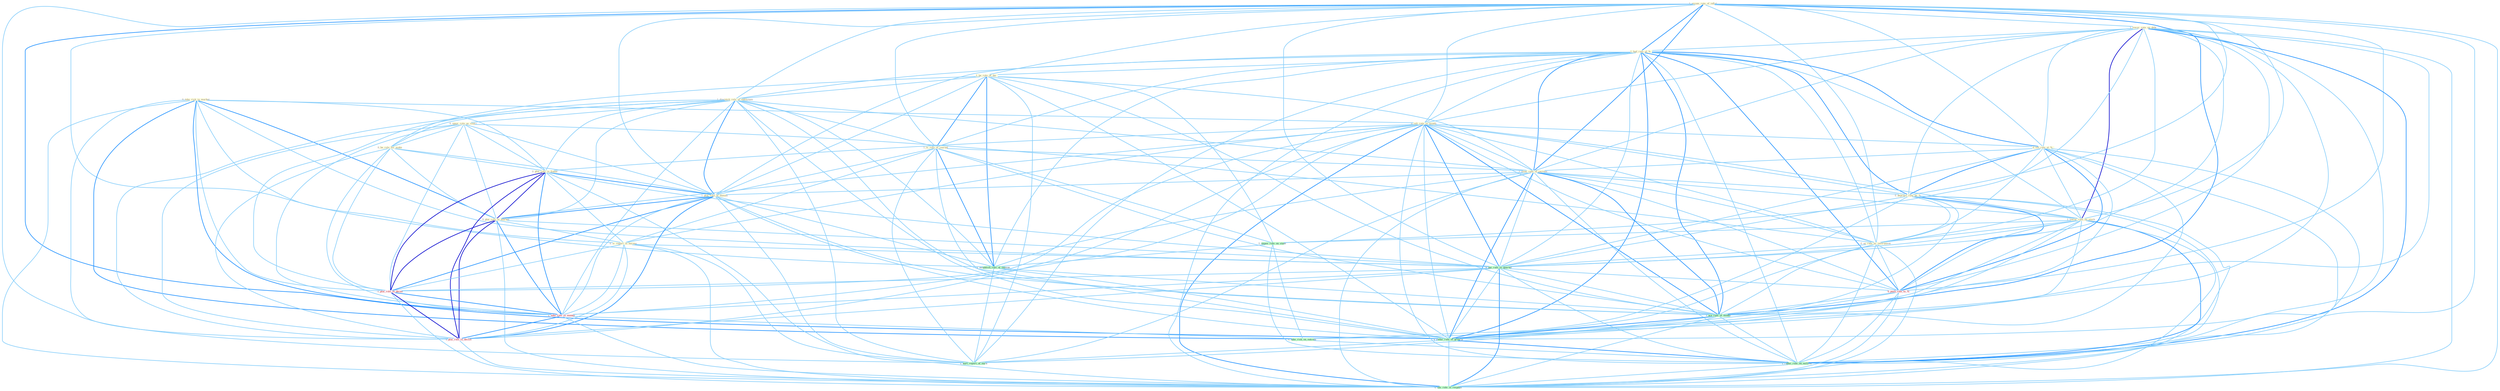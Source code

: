Graph G{ 
    node
    [shape=polygon,style=filled,width=.5,height=.06,color="#BDFCC9",fixedsize=true,fontsize=4,
    fontcolor="#2f4f4f"];
    {node
    [color="#ffffe0", fontcolor="#8b7d6b"] "1_assum_rate_of_inflat " "0_take_risk_in_market " "1_lower_rate_on_debt " "1_had_rate_of_% " "1_be_rule_of_dai " "1_diminish_role_of_entitynam " "0_ignor_role_as_sourc " "0_be_role_for_make " "0_jolt_rate_in_month " "0_plai_role_in_financ " "1_is_rule_of_journal " "0_set_rate_at_% " "1_slow_rate_of_increas " "1_plai_role_of_dummi " "0_plai_role_in_market " "0_depress_rate_by_% " "1_lower_rate_on_stock " "0_us_rate_as_instrument " "0_is_report_in_bureau "}
{node [color="#fff0f5", fontcolor="#b22222"] "0_push_rate_to_% " "1_plai_role_in_decad " "1_take_role_in_manag " "1_plai_role_in_declin "}
edge [color="#B0E2FF"];

	"1_assum_rate_of_inflat " -- "1_lower_rate_on_debt " [w="1", color="#87cefa" ];
	"1_assum_rate_of_inflat " -- "1_had_rate_of_% " [w="2", color="#1e90ff" , len=0.8];
	"1_assum_rate_of_inflat " -- "1_be_rule_of_dai " [w="1", color="#87cefa" ];
	"1_assum_rate_of_inflat " -- "1_diminish_role_of_entitynam " [w="1", color="#87cefa" ];
	"1_assum_rate_of_inflat " -- "0_jolt_rate_in_month " [w="1", color="#87cefa" ];
	"1_assum_rate_of_inflat " -- "1_is_rule_of_journal " [w="1", color="#87cefa" ];
	"1_assum_rate_of_inflat " -- "0_set_rate_at_% " [w="1", color="#87cefa" ];
	"1_assum_rate_of_inflat " -- "1_slow_rate_of_increas " [w="2", color="#1e90ff" , len=0.8];
	"1_assum_rate_of_inflat " -- "1_plai_role_of_dummi " [w="1", color="#87cefa" ];
	"1_assum_rate_of_inflat " -- "0_depress_rate_by_% " [w="1", color="#87cefa" ];
	"1_assum_rate_of_inflat " -- "1_lower_rate_on_stock " [w="1", color="#87cefa" ];
	"1_assum_rate_of_inflat " -- "0_us_rate_as_instrument " [w="1", color="#87cefa" ];
	"1_assum_rate_of_inflat " -- "0_pai_rate_in_quarter " [w="1", color="#87cefa" ];
	"1_assum_rate_of_inflat " -- "0_push_rate_to_% " [w="1", color="#87cefa" ];
	"1_assum_rate_of_inflat " -- "1_establish_rule_of_immun " [w="1", color="#87cefa" ];
	"1_assum_rate_of_inflat " -- "1_wa_rate_of_month " [w="2", color="#1e90ff" , len=0.8];
	"1_assum_rate_of_inflat " -- "1_reduc_rate_of_growth " [w="2", color="#1e90ff" , len=0.8];
	"1_assum_rate_of_inflat " -- "1_reduc_rate_on_million " [w="1", color="#87cefa" ];
	"1_assum_rate_of_inflat " -- "1_hurt_report_of_earn " [w="1", color="#87cefa" ];
	"1_assum_rate_of_inflat " -- "0_eas_rate_in_respons " [w="1", color="#87cefa" ];
	"0_take_risk_in_market " -- "0_jolt_rate_in_month " [w="1", color="#87cefa" ];
	"0_take_risk_in_market " -- "0_plai_role_in_financ " [w="1", color="#87cefa" ];
	"0_take_risk_in_market " -- "0_plai_role_in_market " [w="2", color="#1e90ff" , len=0.8];
	"0_take_risk_in_market " -- "0_is_report_in_bureau " [w="1", color="#87cefa" ];
	"0_take_risk_in_market " -- "0_pai_rate_in_quarter " [w="1", color="#87cefa" ];
	"0_take_risk_in_market " -- "1_plai_role_in_decad " [w="1", color="#87cefa" ];
	"0_take_risk_in_market " -- "1_take_role_in_manag " [w="2", color="#1e90ff" , len=0.8];
	"0_take_risk_in_market " -- "1_take_risk_on_outcom " [w="2", color="#1e90ff" , len=0.8];
	"0_take_risk_in_market " -- "1_plai_role_in_declin " [w="1", color="#87cefa" ];
	"0_take_risk_in_market " -- "0_eas_rate_in_respons " [w="1", color="#87cefa" ];
	"1_lower_rate_on_debt " -- "1_had_rate_of_% " [w="1", color="#87cefa" ];
	"1_lower_rate_on_debt " -- "0_jolt_rate_in_month " [w="1", color="#87cefa" ];
	"1_lower_rate_on_debt " -- "0_set_rate_at_% " [w="1", color="#87cefa" ];
	"1_lower_rate_on_debt " -- "1_slow_rate_of_increas " [w="1", color="#87cefa" ];
	"1_lower_rate_on_debt " -- "0_depress_rate_by_% " [w="1", color="#87cefa" ];
	"1_lower_rate_on_debt " -- "1_lower_rate_on_stock " [w="3", color="#0000cd" , len=0.6];
	"1_lower_rate_on_debt " -- "0_us_rate_as_instrument " [w="1", color="#87cefa" ];
	"1_lower_rate_on_debt " -- "1_impos_rule_on_state " [w="1", color="#87cefa" ];
	"1_lower_rate_on_debt " -- "0_pai_rate_in_quarter " [w="1", color="#87cefa" ];
	"1_lower_rate_on_debt " -- "0_push_rate_to_% " [w="1", color="#87cefa" ];
	"1_lower_rate_on_debt " -- "1_take_risk_on_outcom " [w="1", color="#87cefa" ];
	"1_lower_rate_on_debt " -- "1_wa_rate_of_month " [w="1", color="#87cefa" ];
	"1_lower_rate_on_debt " -- "1_reduc_rate_of_growth " [w="1", color="#87cefa" ];
	"1_lower_rate_on_debt " -- "1_reduc_rate_on_million " [w="2", color="#1e90ff" , len=0.8];
	"1_lower_rate_on_debt " -- "0_eas_rate_in_respons " [w="1", color="#87cefa" ];
	"1_had_rate_of_% " -- "1_be_rule_of_dai " [w="1", color="#87cefa" ];
	"1_had_rate_of_% " -- "1_diminish_role_of_entitynam " [w="1", color="#87cefa" ];
	"1_had_rate_of_% " -- "0_jolt_rate_in_month " [w="1", color="#87cefa" ];
	"1_had_rate_of_% " -- "1_is_rule_of_journal " [w="1", color="#87cefa" ];
	"1_had_rate_of_% " -- "0_set_rate_at_% " [w="2", color="#1e90ff" , len=0.8];
	"1_had_rate_of_% " -- "1_slow_rate_of_increas " [w="2", color="#1e90ff" , len=0.8];
	"1_had_rate_of_% " -- "1_plai_role_of_dummi " [w="1", color="#87cefa" ];
	"1_had_rate_of_% " -- "0_depress_rate_by_% " [w="2", color="#1e90ff" , len=0.8];
	"1_had_rate_of_% " -- "1_lower_rate_on_stock " [w="1", color="#87cefa" ];
	"1_had_rate_of_% " -- "0_us_rate_as_instrument " [w="1", color="#87cefa" ];
	"1_had_rate_of_% " -- "0_pai_rate_in_quarter " [w="1", color="#87cefa" ];
	"1_had_rate_of_% " -- "0_push_rate_to_% " [w="2", color="#1e90ff" , len=0.8];
	"1_had_rate_of_% " -- "1_establish_rule_of_immun " [w="1", color="#87cefa" ];
	"1_had_rate_of_% " -- "1_wa_rate_of_month " [w="2", color="#1e90ff" , len=0.8];
	"1_had_rate_of_% " -- "1_reduc_rate_of_growth " [w="2", color="#1e90ff" , len=0.8];
	"1_had_rate_of_% " -- "1_reduc_rate_on_million " [w="1", color="#87cefa" ];
	"1_had_rate_of_% " -- "1_hurt_report_of_earn " [w="1", color="#87cefa" ];
	"1_had_rate_of_% " -- "0_eas_rate_in_respons " [w="1", color="#87cefa" ];
	"1_be_rule_of_dai " -- "1_diminish_role_of_entitynam " [w="1", color="#87cefa" ];
	"1_be_rule_of_dai " -- "0_be_role_for_make " [w="1", color="#87cefa" ];
	"1_be_rule_of_dai " -- "1_is_rule_of_journal " [w="2", color="#1e90ff" , len=0.8];
	"1_be_rule_of_dai " -- "1_slow_rate_of_increas " [w="1", color="#87cefa" ];
	"1_be_rule_of_dai " -- "1_plai_role_of_dummi " [w="1", color="#87cefa" ];
	"1_be_rule_of_dai " -- "1_impos_rule_on_state " [w="1", color="#87cefa" ];
	"1_be_rule_of_dai " -- "1_establish_rule_of_immun " [w="2", color="#1e90ff" , len=0.8];
	"1_be_rule_of_dai " -- "1_wa_rate_of_month " [w="1", color="#87cefa" ];
	"1_be_rule_of_dai " -- "1_reduc_rate_of_growth " [w="1", color="#87cefa" ];
	"1_be_rule_of_dai " -- "1_hurt_report_of_earn " [w="1", color="#87cefa" ];
	"1_diminish_role_of_entitynam " -- "0_ignor_role_as_sourc " [w="1", color="#87cefa" ];
	"1_diminish_role_of_entitynam " -- "0_be_role_for_make " [w="1", color="#87cefa" ];
	"1_diminish_role_of_entitynam " -- "0_plai_role_in_financ " [w="1", color="#87cefa" ];
	"1_diminish_role_of_entitynam " -- "1_is_rule_of_journal " [w="1", color="#87cefa" ];
	"1_diminish_role_of_entitynam " -- "1_slow_rate_of_increas " [w="1", color="#87cefa" ];
	"1_diminish_role_of_entitynam " -- "1_plai_role_of_dummi " [w="2", color="#1e90ff" , len=0.8];
	"1_diminish_role_of_entitynam " -- "0_plai_role_in_market " [w="1", color="#87cefa" ];
	"1_diminish_role_of_entitynam " -- "1_plai_role_in_decad " [w="1", color="#87cefa" ];
	"1_diminish_role_of_entitynam " -- "1_take_role_in_manag " [w="1", color="#87cefa" ];
	"1_diminish_role_of_entitynam " -- "1_establish_rule_of_immun " [w="1", color="#87cefa" ];
	"1_diminish_role_of_entitynam " -- "1_plai_role_in_declin " [w="1", color="#87cefa" ];
	"1_diminish_role_of_entitynam " -- "1_wa_rate_of_month " [w="1", color="#87cefa" ];
	"1_diminish_role_of_entitynam " -- "1_reduc_rate_of_growth " [w="1", color="#87cefa" ];
	"1_diminish_role_of_entitynam " -- "1_hurt_report_of_earn " [w="1", color="#87cefa" ];
	"0_ignor_role_as_sourc " -- "0_be_role_for_make " [w="1", color="#87cefa" ];
	"0_ignor_role_as_sourc " -- "0_plai_role_in_financ " [w="1", color="#87cefa" ];
	"0_ignor_role_as_sourc " -- "1_plai_role_of_dummi " [w="1", color="#87cefa" ];
	"0_ignor_role_as_sourc " -- "0_plai_role_in_market " [w="1", color="#87cefa" ];
	"0_ignor_role_as_sourc " -- "0_us_rate_as_instrument " [w="1", color="#87cefa" ];
	"0_ignor_role_as_sourc " -- "1_plai_role_in_decad " [w="1", color="#87cefa" ];
	"0_ignor_role_as_sourc " -- "1_take_role_in_manag " [w="1", color="#87cefa" ];
	"0_ignor_role_as_sourc " -- "1_plai_role_in_declin " [w="1", color="#87cefa" ];
	"0_be_role_for_make " -- "0_plai_role_in_financ " [w="1", color="#87cefa" ];
	"0_be_role_for_make " -- "1_plai_role_of_dummi " [w="1", color="#87cefa" ];
	"0_be_role_for_make " -- "0_plai_role_in_market " [w="1", color="#87cefa" ];
	"0_be_role_for_make " -- "1_plai_role_in_decad " [w="1", color="#87cefa" ];
	"0_be_role_for_make " -- "1_take_role_in_manag " [w="1", color="#87cefa" ];
	"0_be_role_for_make " -- "1_plai_role_in_declin " [w="1", color="#87cefa" ];
	"0_jolt_rate_in_month " -- "0_plai_role_in_financ " [w="1", color="#87cefa" ];
	"0_jolt_rate_in_month " -- "0_set_rate_at_% " [w="1", color="#87cefa" ];
	"0_jolt_rate_in_month " -- "1_slow_rate_of_increas " [w="1", color="#87cefa" ];
	"0_jolt_rate_in_month " -- "0_plai_role_in_market " [w="1", color="#87cefa" ];
	"0_jolt_rate_in_month " -- "0_depress_rate_by_% " [w="1", color="#87cefa" ];
	"0_jolt_rate_in_month " -- "1_lower_rate_on_stock " [w="1", color="#87cefa" ];
	"0_jolt_rate_in_month " -- "0_us_rate_as_instrument " [w="1", color="#87cefa" ];
	"0_jolt_rate_in_month " -- "0_is_report_in_bureau " [w="1", color="#87cefa" ];
	"0_jolt_rate_in_month " -- "0_pai_rate_in_quarter " [w="2", color="#1e90ff" , len=0.8];
	"0_jolt_rate_in_month " -- "0_push_rate_to_% " [w="1", color="#87cefa" ];
	"0_jolt_rate_in_month " -- "1_plai_role_in_decad " [w="1", color="#87cefa" ];
	"0_jolt_rate_in_month " -- "1_take_role_in_manag " [w="1", color="#87cefa" ];
	"0_jolt_rate_in_month " -- "1_plai_role_in_declin " [w="1", color="#87cefa" ];
	"0_jolt_rate_in_month " -- "1_wa_rate_of_month " [w="2", color="#1e90ff" , len=0.8];
	"0_jolt_rate_in_month " -- "1_reduc_rate_of_growth " [w="1", color="#87cefa" ];
	"0_jolt_rate_in_month " -- "1_reduc_rate_on_million " [w="1", color="#87cefa" ];
	"0_jolt_rate_in_month " -- "0_eas_rate_in_respons " [w="2", color="#1e90ff" , len=0.8];
	"0_plai_role_in_financ " -- "1_plai_role_of_dummi " [w="2", color="#1e90ff" , len=0.8];
	"0_plai_role_in_financ " -- "0_plai_role_in_market " [w="3", color="#0000cd" , len=0.6];
	"0_plai_role_in_financ " -- "0_is_report_in_bureau " [w="1", color="#87cefa" ];
	"0_plai_role_in_financ " -- "0_pai_rate_in_quarter " [w="1", color="#87cefa" ];
	"0_plai_role_in_financ " -- "1_plai_role_in_decad " [w="3", color="#0000cd" , len=0.6];
	"0_plai_role_in_financ " -- "1_take_role_in_manag " [w="2", color="#1e90ff" , len=0.8];
	"0_plai_role_in_financ " -- "1_plai_role_in_declin " [w="3", color="#0000cd" , len=0.6];
	"0_plai_role_in_financ " -- "0_eas_rate_in_respons " [w="1", color="#87cefa" ];
	"1_is_rule_of_journal " -- "1_slow_rate_of_increas " [w="1", color="#87cefa" ];
	"1_is_rule_of_journal " -- "1_plai_role_of_dummi " [w="1", color="#87cefa" ];
	"1_is_rule_of_journal " -- "0_is_report_in_bureau " [w="1", color="#87cefa" ];
	"1_is_rule_of_journal " -- "1_impos_rule_on_state " [w="1", color="#87cefa" ];
	"1_is_rule_of_journal " -- "1_establish_rule_of_immun " [w="2", color="#1e90ff" , len=0.8];
	"1_is_rule_of_journal " -- "1_wa_rate_of_month " [w="1", color="#87cefa" ];
	"1_is_rule_of_journal " -- "1_reduc_rate_of_growth " [w="1", color="#87cefa" ];
	"1_is_rule_of_journal " -- "1_hurt_report_of_earn " [w="1", color="#87cefa" ];
	"0_set_rate_at_% " -- "1_slow_rate_of_increas " [w="1", color="#87cefa" ];
	"0_set_rate_at_% " -- "0_depress_rate_by_% " [w="2", color="#1e90ff" , len=0.8];
	"0_set_rate_at_% " -- "1_lower_rate_on_stock " [w="1", color="#87cefa" ];
	"0_set_rate_at_% " -- "0_us_rate_as_instrument " [w="1", color="#87cefa" ];
	"0_set_rate_at_% " -- "0_pai_rate_in_quarter " [w="1", color="#87cefa" ];
	"0_set_rate_at_% " -- "0_push_rate_to_% " [w="2", color="#1e90ff" , len=0.8];
	"0_set_rate_at_% " -- "1_wa_rate_of_month " [w="1", color="#87cefa" ];
	"0_set_rate_at_% " -- "1_reduc_rate_of_growth " [w="1", color="#87cefa" ];
	"0_set_rate_at_% " -- "1_reduc_rate_on_million " [w="1", color="#87cefa" ];
	"0_set_rate_at_% " -- "0_eas_rate_in_respons " [w="1", color="#87cefa" ];
	"1_slow_rate_of_increas " -- "1_plai_role_of_dummi " [w="1", color="#87cefa" ];
	"1_slow_rate_of_increas " -- "0_depress_rate_by_% " [w="1", color="#87cefa" ];
	"1_slow_rate_of_increas " -- "1_lower_rate_on_stock " [w="1", color="#87cefa" ];
	"1_slow_rate_of_increas " -- "0_us_rate_as_instrument " [w="1", color="#87cefa" ];
	"1_slow_rate_of_increas " -- "0_pai_rate_in_quarter " [w="1", color="#87cefa" ];
	"1_slow_rate_of_increas " -- "0_push_rate_to_% " [w="1", color="#87cefa" ];
	"1_slow_rate_of_increas " -- "1_establish_rule_of_immun " [w="1", color="#87cefa" ];
	"1_slow_rate_of_increas " -- "1_wa_rate_of_month " [w="2", color="#1e90ff" , len=0.8];
	"1_slow_rate_of_increas " -- "1_reduc_rate_of_growth " [w="2", color="#1e90ff" , len=0.8];
	"1_slow_rate_of_increas " -- "1_reduc_rate_on_million " [w="1", color="#87cefa" ];
	"1_slow_rate_of_increas " -- "1_hurt_report_of_earn " [w="1", color="#87cefa" ];
	"1_slow_rate_of_increas " -- "0_eas_rate_in_respons " [w="1", color="#87cefa" ];
	"1_plai_role_of_dummi " -- "0_plai_role_in_market " [w="2", color="#1e90ff" , len=0.8];
	"1_plai_role_of_dummi " -- "1_plai_role_in_decad " [w="2", color="#1e90ff" , len=0.8];
	"1_plai_role_of_dummi " -- "1_take_role_in_manag " [w="1", color="#87cefa" ];
	"1_plai_role_of_dummi " -- "1_establish_rule_of_immun " [w="1", color="#87cefa" ];
	"1_plai_role_of_dummi " -- "1_plai_role_in_declin " [w="2", color="#1e90ff" , len=0.8];
	"1_plai_role_of_dummi " -- "1_wa_rate_of_month " [w="1", color="#87cefa" ];
	"1_plai_role_of_dummi " -- "1_reduc_rate_of_growth " [w="1", color="#87cefa" ];
	"1_plai_role_of_dummi " -- "1_hurt_report_of_earn " [w="1", color="#87cefa" ];
	"0_plai_role_in_market " -- "0_is_report_in_bureau " [w="1", color="#87cefa" ];
	"0_plai_role_in_market " -- "0_pai_rate_in_quarter " [w="1", color="#87cefa" ];
	"0_plai_role_in_market " -- "1_plai_role_in_decad " [w="3", color="#0000cd" , len=0.6];
	"0_plai_role_in_market " -- "1_take_role_in_manag " [w="2", color="#1e90ff" , len=0.8];
	"0_plai_role_in_market " -- "1_plai_role_in_declin " [w="3", color="#0000cd" , len=0.6];
	"0_plai_role_in_market " -- "0_eas_rate_in_respons " [w="1", color="#87cefa" ];
	"0_depress_rate_by_% " -- "1_lower_rate_on_stock " [w="1", color="#87cefa" ];
	"0_depress_rate_by_% " -- "0_us_rate_as_instrument " [w="1", color="#87cefa" ];
	"0_depress_rate_by_% " -- "0_pai_rate_in_quarter " [w="1", color="#87cefa" ];
	"0_depress_rate_by_% " -- "0_push_rate_to_% " [w="2", color="#1e90ff" , len=0.8];
	"0_depress_rate_by_% " -- "1_wa_rate_of_month " [w="1", color="#87cefa" ];
	"0_depress_rate_by_% " -- "1_reduc_rate_of_growth " [w="1", color="#87cefa" ];
	"0_depress_rate_by_% " -- "1_reduc_rate_on_million " [w="1", color="#87cefa" ];
	"0_depress_rate_by_% " -- "0_eas_rate_in_respons " [w="1", color="#87cefa" ];
	"1_lower_rate_on_stock " -- "0_us_rate_as_instrument " [w="1", color="#87cefa" ];
	"1_lower_rate_on_stock " -- "1_impos_rule_on_state " [w="1", color="#87cefa" ];
	"1_lower_rate_on_stock " -- "0_pai_rate_in_quarter " [w="1", color="#87cefa" ];
	"1_lower_rate_on_stock " -- "0_push_rate_to_% " [w="1", color="#87cefa" ];
	"1_lower_rate_on_stock " -- "1_take_risk_on_outcom " [w="1", color="#87cefa" ];
	"1_lower_rate_on_stock " -- "1_wa_rate_of_month " [w="1", color="#87cefa" ];
	"1_lower_rate_on_stock " -- "1_reduc_rate_of_growth " [w="1", color="#87cefa" ];
	"1_lower_rate_on_stock " -- "1_reduc_rate_on_million " [w="2", color="#1e90ff" , len=0.8];
	"1_lower_rate_on_stock " -- "0_eas_rate_in_respons " [w="1", color="#87cefa" ];
	"0_us_rate_as_instrument " -- "0_pai_rate_in_quarter " [w="1", color="#87cefa" ];
	"0_us_rate_as_instrument " -- "0_push_rate_to_% " [w="1", color="#87cefa" ];
	"0_us_rate_as_instrument " -- "1_wa_rate_of_month " [w="1", color="#87cefa" ];
	"0_us_rate_as_instrument " -- "1_reduc_rate_of_growth " [w="1", color="#87cefa" ];
	"0_us_rate_as_instrument " -- "1_reduc_rate_on_million " [w="1", color="#87cefa" ];
	"0_us_rate_as_instrument " -- "0_eas_rate_in_respons " [w="1", color="#87cefa" ];
	"0_is_report_in_bureau " -- "0_pai_rate_in_quarter " [w="1", color="#87cefa" ];
	"0_is_report_in_bureau " -- "1_plai_role_in_decad " [w="1", color="#87cefa" ];
	"0_is_report_in_bureau " -- "1_take_role_in_manag " [w="1", color="#87cefa" ];
	"0_is_report_in_bureau " -- "1_plai_role_in_declin " [w="1", color="#87cefa" ];
	"0_is_report_in_bureau " -- "1_hurt_report_of_earn " [w="1", color="#87cefa" ];
	"0_is_report_in_bureau " -- "0_eas_rate_in_respons " [w="1", color="#87cefa" ];
	"1_impos_rule_on_state " -- "1_take_risk_on_outcom " [w="1", color="#87cefa" ];
	"1_impos_rule_on_state " -- "1_establish_rule_of_immun " [w="1", color="#87cefa" ];
	"1_impos_rule_on_state " -- "1_reduc_rate_on_million " [w="1", color="#87cefa" ];
	"0_pai_rate_in_quarter " -- "0_push_rate_to_% " [w="1", color="#87cefa" ];
	"0_pai_rate_in_quarter " -- "1_plai_role_in_decad " [w="1", color="#87cefa" ];
	"0_pai_rate_in_quarter " -- "1_take_role_in_manag " [w="1", color="#87cefa" ];
	"0_pai_rate_in_quarter " -- "1_plai_role_in_declin " [w="1", color="#87cefa" ];
	"0_pai_rate_in_quarter " -- "1_wa_rate_of_month " [w="1", color="#87cefa" ];
	"0_pai_rate_in_quarter " -- "1_reduc_rate_of_growth " [w="1", color="#87cefa" ];
	"0_pai_rate_in_quarter " -- "1_reduc_rate_on_million " [w="1", color="#87cefa" ];
	"0_pai_rate_in_quarter " -- "0_eas_rate_in_respons " [w="2", color="#1e90ff" , len=0.8];
	"0_push_rate_to_% " -- "1_wa_rate_of_month " [w="1", color="#87cefa" ];
	"0_push_rate_to_% " -- "1_reduc_rate_of_growth " [w="1", color="#87cefa" ];
	"0_push_rate_to_% " -- "1_reduc_rate_on_million " [w="1", color="#87cefa" ];
	"0_push_rate_to_% " -- "0_eas_rate_in_respons " [w="1", color="#87cefa" ];
	"1_plai_role_in_decad " -- "1_take_role_in_manag " [w="2", color="#1e90ff" , len=0.8];
	"1_plai_role_in_decad " -- "1_plai_role_in_declin " [w="3", color="#0000cd" , len=0.6];
	"1_plai_role_in_decad " -- "0_eas_rate_in_respons " [w="1", color="#87cefa" ];
	"1_take_role_in_manag " -- "1_take_risk_on_outcom " [w="1", color="#87cefa" ];
	"1_take_role_in_manag " -- "1_plai_role_in_declin " [w="2", color="#1e90ff" , len=0.8];
	"1_take_role_in_manag " -- "0_eas_rate_in_respons " [w="1", color="#87cefa" ];
	"1_take_risk_on_outcom " -- "1_reduc_rate_on_million " [w="1", color="#87cefa" ];
	"1_establish_rule_of_immun " -- "1_wa_rate_of_month " [w="1", color="#87cefa" ];
	"1_establish_rule_of_immun " -- "1_reduc_rate_of_growth " [w="1", color="#87cefa" ];
	"1_establish_rule_of_immun " -- "1_hurt_report_of_earn " [w="1", color="#87cefa" ];
	"1_plai_role_in_declin " -- "0_eas_rate_in_respons " [w="1", color="#87cefa" ];
	"1_wa_rate_of_month " -- "1_reduc_rate_of_growth " [w="2", color="#1e90ff" , len=0.8];
	"1_wa_rate_of_month " -- "1_reduc_rate_on_million " [w="1", color="#87cefa" ];
	"1_wa_rate_of_month " -- "1_hurt_report_of_earn " [w="1", color="#87cefa" ];
	"1_wa_rate_of_month " -- "0_eas_rate_in_respons " [w="1", color="#87cefa" ];
	"1_reduc_rate_of_growth " -- "1_reduc_rate_on_million " [w="2", color="#1e90ff" , len=0.8];
	"1_reduc_rate_of_growth " -- "1_hurt_report_of_earn " [w="1", color="#87cefa" ];
	"1_reduc_rate_of_growth " -- "0_eas_rate_in_respons " [w="1", color="#87cefa" ];
	"1_reduc_rate_on_million " -- "0_eas_rate_in_respons " [w="1", color="#87cefa" ];
}